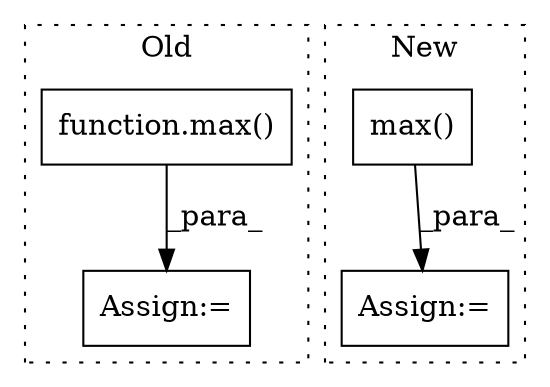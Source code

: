 digraph G {
subgraph cluster0 {
1 [label="function.max()" a="75" s="3445,3511" l="4,1" shape="box"];
3 [label="Assign:=" a="68" s="3528" l="3" shape="box"];
label = "Old";
style="dotted";
}
subgraph cluster1 {
2 [label="max()" a="75" s="3139" l="20" shape="box"];
4 [label="Assign:=" a="68" s="3136" l="3" shape="box"];
label = "New";
style="dotted";
}
1 -> 3 [label="_para_"];
2 -> 4 [label="_para_"];
}